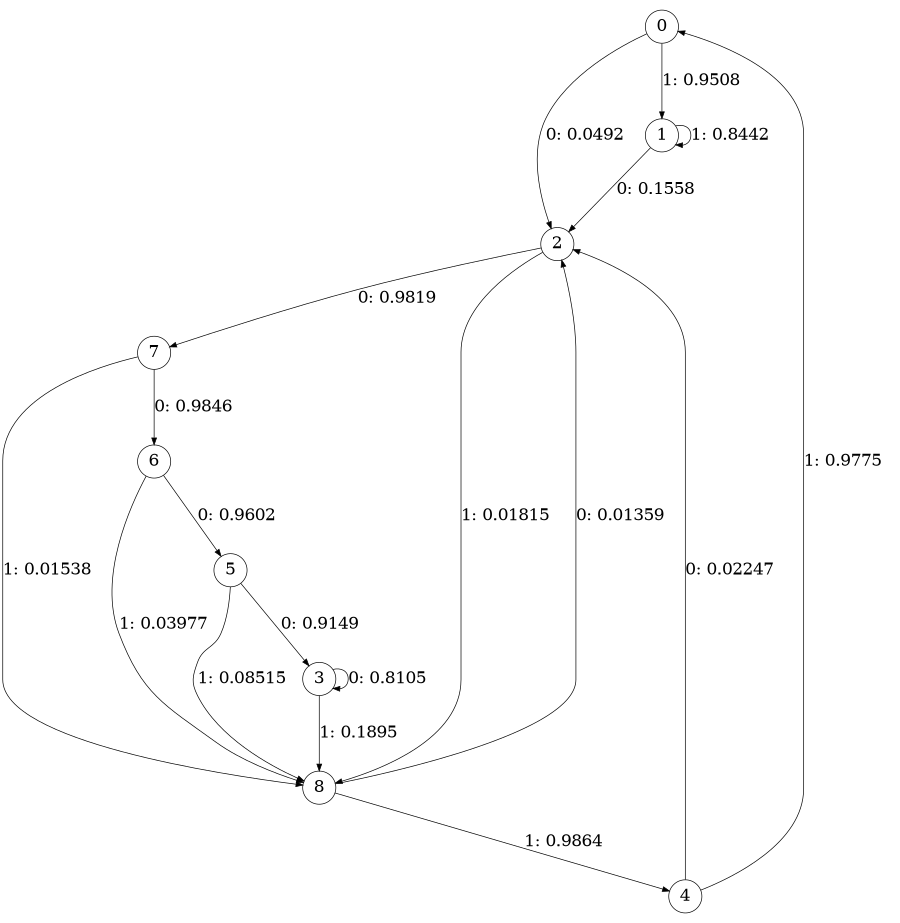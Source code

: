 digraph "ch3_random_short_L7" {
size = "6,8.5";
ratio = "fill";
node [shape = circle];
node [fontsize = 24];
edge [fontsize = 24];
0 -> 2 [label = "0: 0.0492   "];
0 -> 1 [label = "1: 0.9508   "];
1 -> 2 [label = "0: 0.1558   "];
1 -> 1 [label = "1: 0.8442   "];
2 -> 7 [label = "0: 0.9819   "];
2 -> 8 [label = "1: 0.01815  "];
3 -> 3 [label = "0: 0.8105   "];
3 -> 8 [label = "1: 0.1895   "];
4 -> 2 [label = "0: 0.02247  "];
4 -> 0 [label = "1: 0.9775   "];
5 -> 3 [label = "0: 0.9149   "];
5 -> 8 [label = "1: 0.08515  "];
6 -> 5 [label = "0: 0.9602   "];
6 -> 8 [label = "1: 0.03977  "];
7 -> 6 [label = "0: 0.9846   "];
7 -> 8 [label = "1: 0.01538  "];
8 -> 2 [label = "0: 0.01359  "];
8 -> 4 [label = "1: 0.9864   "];
}